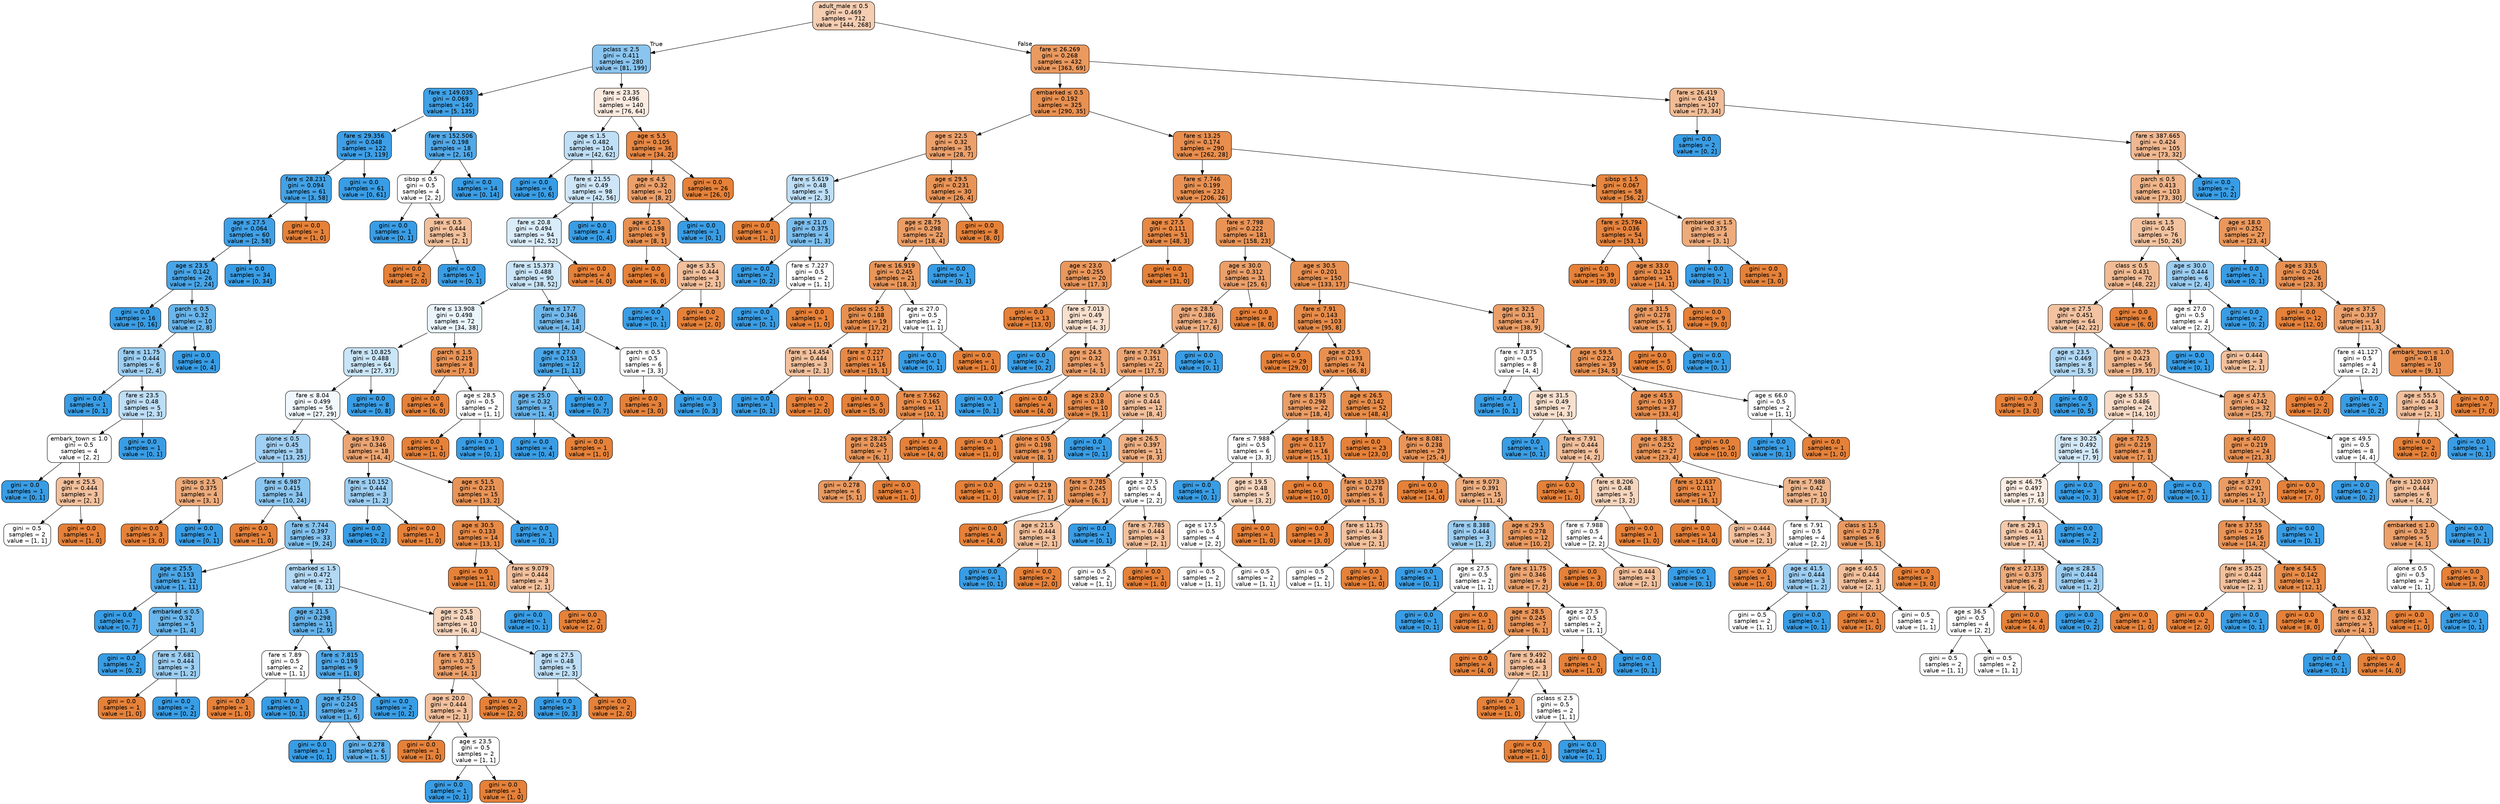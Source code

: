 digraph Tree {
node [shape=box, style="filled, rounded", color="black", fontname="helvetica"] ;
edge [fontname="helvetica"] ;
0 [label=<adult_male &le; 0.5<br/>gini = 0.469<br/>samples = 712<br/>value = [444, 268]>, fillcolor="#f5cdb1"] ;
1 [label=<pclass &le; 2.5<br/>gini = 0.411<br/>samples = 280<br/>value = [81, 199]>, fillcolor="#8ac5f0"] ;
0 -> 1 [labeldistance=2.5, labelangle=45, headlabel="True"] ;
2 [label=<fare &le; 149.035<br/>gini = 0.069<br/>samples = 140<br/>value = [5, 135]>, fillcolor="#40a1e6"] ;
1 -> 2 ;
3 [label=<fare &le; 29.356<br/>gini = 0.048<br/>samples = 122<br/>value = [3, 119]>, fillcolor="#3e9fe6"] ;
2 -> 3 ;
4 [label=<fare &le; 28.231<br/>gini = 0.094<br/>samples = 61<br/>value = [3, 58]>, fillcolor="#43a2e6"] ;
3 -> 4 ;
5 [label=<age &le; 27.5<br/>gini = 0.064<br/>samples = 60<br/>value = [2, 58]>, fillcolor="#40a0e6"] ;
4 -> 5 ;
6 [label=<age &le; 23.5<br/>gini = 0.142<br/>samples = 26<br/>value = [2, 24]>, fillcolor="#49a5e7"] ;
5 -> 6 ;
7 [label=<gini = 0.0<br/>samples = 16<br/>value = [0, 16]>, fillcolor="#399de5"] ;
6 -> 7 ;
8 [label=<parch &le; 0.5<br/>gini = 0.32<br/>samples = 10<br/>value = [2, 8]>, fillcolor="#6ab6ec"] ;
6 -> 8 ;
9 [label=<fare &le; 11.75<br/>gini = 0.444<br/>samples = 6<br/>value = [2, 4]>, fillcolor="#9ccef2"] ;
8 -> 9 ;
10 [label=<gini = 0.0<br/>samples = 1<br/>value = [0, 1]>, fillcolor="#399de5"] ;
9 -> 10 ;
11 [label=<fare &le; 23.5<br/>gini = 0.48<br/>samples = 5<br/>value = [2, 3]>, fillcolor="#bddef6"] ;
9 -> 11 ;
12 [label=<embark_town &le; 1.0<br/>gini = 0.5<br/>samples = 4<br/>value = [2, 2]>, fillcolor="#ffffff"] ;
11 -> 12 ;
13 [label=<gini = 0.0<br/>samples = 1<br/>value = [0, 1]>, fillcolor="#399de5"] ;
12 -> 13 ;
14 [label=<age &le; 25.5<br/>gini = 0.444<br/>samples = 3<br/>value = [2, 1]>, fillcolor="#f2c09c"] ;
12 -> 14 ;
15 [label=<gini = 0.5<br/>samples = 2<br/>value = [1, 1]>, fillcolor="#ffffff"] ;
14 -> 15 ;
16 [label=<gini = 0.0<br/>samples = 1<br/>value = [1, 0]>, fillcolor="#e58139"] ;
14 -> 16 ;
17 [label=<gini = 0.0<br/>samples = 1<br/>value = [0, 1]>, fillcolor="#399de5"] ;
11 -> 17 ;
18 [label=<gini = 0.0<br/>samples = 4<br/>value = [0, 4]>, fillcolor="#399de5"] ;
8 -> 18 ;
19 [label=<gini = 0.0<br/>samples = 34<br/>value = [0, 34]>, fillcolor="#399de5"] ;
5 -> 19 ;
20 [label=<gini = 0.0<br/>samples = 1<br/>value = [1, 0]>, fillcolor="#e58139"] ;
4 -> 20 ;
21 [label=<gini = 0.0<br/>samples = 61<br/>value = [0, 61]>, fillcolor="#399de5"] ;
3 -> 21 ;
22 [label=<fare &le; 152.506<br/>gini = 0.198<br/>samples = 18<br/>value = [2, 16]>, fillcolor="#52a9e8"] ;
2 -> 22 ;
23 [label=<sibsp &le; 0.5<br/>gini = 0.5<br/>samples = 4<br/>value = [2, 2]>, fillcolor="#ffffff"] ;
22 -> 23 ;
24 [label=<gini = 0.0<br/>samples = 1<br/>value = [0, 1]>, fillcolor="#399de5"] ;
23 -> 24 ;
25 [label=<sex &le; 0.5<br/>gini = 0.444<br/>samples = 3<br/>value = [2, 1]>, fillcolor="#f2c09c"] ;
23 -> 25 ;
26 [label=<gini = 0.0<br/>samples = 2<br/>value = [2, 0]>, fillcolor="#e58139"] ;
25 -> 26 ;
27 [label=<gini = 0.0<br/>samples = 1<br/>value = [0, 1]>, fillcolor="#399de5"] ;
25 -> 27 ;
28 [label=<gini = 0.0<br/>samples = 14<br/>value = [0, 14]>, fillcolor="#399de5"] ;
22 -> 28 ;
29 [label=<fare &le; 23.35<br/>gini = 0.496<br/>samples = 140<br/>value = [76, 64]>, fillcolor="#fbebe0"] ;
1 -> 29 ;
30 [label=<age &le; 1.5<br/>gini = 0.482<br/>samples = 104<br/>value = [42, 62]>, fillcolor="#bfdff7"] ;
29 -> 30 ;
31 [label=<gini = 0.0<br/>samples = 6<br/>value = [0, 6]>, fillcolor="#399de5"] ;
30 -> 31 ;
32 [label=<fare &le; 21.55<br/>gini = 0.49<br/>samples = 98<br/>value = [42, 56]>, fillcolor="#cee6f8"] ;
30 -> 32 ;
33 [label=<fare &le; 20.8<br/>gini = 0.494<br/>samples = 94<br/>value = [42, 52]>, fillcolor="#d9ecfa"] ;
32 -> 33 ;
34 [label=<fare &le; 15.373<br/>gini = 0.488<br/>samples = 90<br/>value = [38, 52]>, fillcolor="#cae5f8"] ;
33 -> 34 ;
35 [label=<fare &le; 13.908<br/>gini = 0.498<br/>samples = 72<br/>value = [34, 38]>, fillcolor="#eaf5fc"] ;
34 -> 35 ;
36 [label=<fare &le; 10.825<br/>gini = 0.488<br/>samples = 64<br/>value = [27, 37]>, fillcolor="#c9e5f8"] ;
35 -> 36 ;
37 [label=<fare &le; 8.04<br/>gini = 0.499<br/>samples = 56<br/>value = [27, 29]>, fillcolor="#f1f8fd"] ;
36 -> 37 ;
38 [label=<alone &le; 0.5<br/>gini = 0.45<br/>samples = 38<br/>value = [13, 25]>, fillcolor="#a0d0f3"] ;
37 -> 38 ;
39 [label=<sibsp &le; 2.5<br/>gini = 0.375<br/>samples = 4<br/>value = [3, 1]>, fillcolor="#eeab7b"] ;
38 -> 39 ;
40 [label=<gini = 0.0<br/>samples = 3<br/>value = [3, 0]>, fillcolor="#e58139"] ;
39 -> 40 ;
41 [label=<gini = 0.0<br/>samples = 1<br/>value = [0, 1]>, fillcolor="#399de5"] ;
39 -> 41 ;
42 [label=<fare &le; 6.987<br/>gini = 0.415<br/>samples = 34<br/>value = [10, 24]>, fillcolor="#8bc6f0"] ;
38 -> 42 ;
43 [label=<gini = 0.0<br/>samples = 1<br/>value = [1, 0]>, fillcolor="#e58139"] ;
42 -> 43 ;
44 [label=<fare &le; 7.744<br/>gini = 0.397<br/>samples = 33<br/>value = [9, 24]>, fillcolor="#83c2ef"] ;
42 -> 44 ;
45 [label=<age &le; 25.5<br/>gini = 0.153<br/>samples = 12<br/>value = [1, 11]>, fillcolor="#4ba6e7"] ;
44 -> 45 ;
46 [label=<gini = 0.0<br/>samples = 7<br/>value = [0, 7]>, fillcolor="#399de5"] ;
45 -> 46 ;
47 [label=<embarked &le; 0.5<br/>gini = 0.32<br/>samples = 5<br/>value = [1, 4]>, fillcolor="#6ab6ec"] ;
45 -> 47 ;
48 [label=<gini = 0.0<br/>samples = 2<br/>value = [0, 2]>, fillcolor="#399de5"] ;
47 -> 48 ;
49 [label=<fare &le; 7.681<br/>gini = 0.444<br/>samples = 3<br/>value = [1, 2]>, fillcolor="#9ccef2"] ;
47 -> 49 ;
50 [label=<gini = 0.0<br/>samples = 1<br/>value = [1, 0]>, fillcolor="#e58139"] ;
49 -> 50 ;
51 [label=<gini = 0.0<br/>samples = 2<br/>value = [0, 2]>, fillcolor="#399de5"] ;
49 -> 51 ;
52 [label=<embarked &le; 1.5<br/>gini = 0.472<br/>samples = 21<br/>value = [8, 13]>, fillcolor="#b3d9f5"] ;
44 -> 52 ;
53 [label=<age &le; 21.5<br/>gini = 0.298<br/>samples = 11<br/>value = [2, 9]>, fillcolor="#65b3eb"] ;
52 -> 53 ;
54 [label=<fare &le; 7.89<br/>gini = 0.5<br/>samples = 2<br/>value = [1, 1]>, fillcolor="#ffffff"] ;
53 -> 54 ;
55 [label=<gini = 0.0<br/>samples = 1<br/>value = [1, 0]>, fillcolor="#e58139"] ;
54 -> 55 ;
56 [label=<gini = 0.0<br/>samples = 1<br/>value = [0, 1]>, fillcolor="#399de5"] ;
54 -> 56 ;
57 [label=<fare &le; 7.815<br/>gini = 0.198<br/>samples = 9<br/>value = [1, 8]>, fillcolor="#52a9e8"] ;
53 -> 57 ;
58 [label=<age &le; 25.0<br/>gini = 0.245<br/>samples = 7<br/>value = [1, 6]>, fillcolor="#5aade9"] ;
57 -> 58 ;
59 [label=<gini = 0.0<br/>samples = 1<br/>value = [0, 1]>, fillcolor="#399de5"] ;
58 -> 59 ;
60 [label=<gini = 0.278<br/>samples = 6<br/>value = [1, 5]>, fillcolor="#61b1ea"] ;
58 -> 60 ;
61 [label=<gini = 0.0<br/>samples = 2<br/>value = [0, 2]>, fillcolor="#399de5"] ;
57 -> 61 ;
62 [label=<age &le; 25.5<br/>gini = 0.48<br/>samples = 10<br/>value = [6, 4]>, fillcolor="#f6d5bd"] ;
52 -> 62 ;
63 [label=<fare &le; 7.815<br/>gini = 0.32<br/>samples = 5<br/>value = [4, 1]>, fillcolor="#eca06a"] ;
62 -> 63 ;
64 [label=<age &le; 20.0<br/>gini = 0.444<br/>samples = 3<br/>value = [2, 1]>, fillcolor="#f2c09c"] ;
63 -> 64 ;
65 [label=<gini = 0.0<br/>samples = 1<br/>value = [1, 0]>, fillcolor="#e58139"] ;
64 -> 65 ;
66 [label=<age &le; 23.5<br/>gini = 0.5<br/>samples = 2<br/>value = [1, 1]>, fillcolor="#ffffff"] ;
64 -> 66 ;
67 [label=<gini = 0.0<br/>samples = 1<br/>value = [0, 1]>, fillcolor="#399de5"] ;
66 -> 67 ;
68 [label=<gini = 0.0<br/>samples = 1<br/>value = [1, 0]>, fillcolor="#e58139"] ;
66 -> 68 ;
69 [label=<gini = 0.0<br/>samples = 2<br/>value = [2, 0]>, fillcolor="#e58139"] ;
63 -> 69 ;
70 [label=<age &le; 27.5<br/>gini = 0.48<br/>samples = 5<br/>value = [2, 3]>, fillcolor="#bddef6"] ;
62 -> 70 ;
71 [label=<gini = 0.0<br/>samples = 3<br/>value = [0, 3]>, fillcolor="#399de5"] ;
70 -> 71 ;
72 [label=<gini = 0.0<br/>samples = 2<br/>value = [2, 0]>, fillcolor="#e58139"] ;
70 -> 72 ;
73 [label=<age &le; 19.0<br/>gini = 0.346<br/>samples = 18<br/>value = [14, 4]>, fillcolor="#eca572"] ;
37 -> 73 ;
74 [label=<fare &le; 10.152<br/>gini = 0.444<br/>samples = 3<br/>value = [1, 2]>, fillcolor="#9ccef2"] ;
73 -> 74 ;
75 [label=<gini = 0.0<br/>samples = 2<br/>value = [0, 2]>, fillcolor="#399de5"] ;
74 -> 75 ;
76 [label=<gini = 0.0<br/>samples = 1<br/>value = [1, 0]>, fillcolor="#e58139"] ;
74 -> 76 ;
77 [label=<age &le; 51.5<br/>gini = 0.231<br/>samples = 15<br/>value = [13, 2]>, fillcolor="#e99457"] ;
73 -> 77 ;
78 [label=<age &le; 30.5<br/>gini = 0.133<br/>samples = 14<br/>value = [13, 1]>, fillcolor="#e78b48"] ;
77 -> 78 ;
79 [label=<gini = 0.0<br/>samples = 11<br/>value = [11, 0]>, fillcolor="#e58139"] ;
78 -> 79 ;
80 [label=<fare &le; 9.079<br/>gini = 0.444<br/>samples = 3<br/>value = [2, 1]>, fillcolor="#f2c09c"] ;
78 -> 80 ;
81 [label=<gini = 0.0<br/>samples = 1<br/>value = [0, 1]>, fillcolor="#399de5"] ;
80 -> 81 ;
82 [label=<gini = 0.0<br/>samples = 2<br/>value = [2, 0]>, fillcolor="#e58139"] ;
80 -> 82 ;
83 [label=<gini = 0.0<br/>samples = 1<br/>value = [0, 1]>, fillcolor="#399de5"] ;
77 -> 83 ;
84 [label=<gini = 0.0<br/>samples = 8<br/>value = [0, 8]>, fillcolor="#399de5"] ;
36 -> 84 ;
85 [label=<parch &le; 1.5<br/>gini = 0.219<br/>samples = 8<br/>value = [7, 1]>, fillcolor="#e99355"] ;
35 -> 85 ;
86 [label=<gini = 0.0<br/>samples = 6<br/>value = [6, 0]>, fillcolor="#e58139"] ;
85 -> 86 ;
87 [label=<age &le; 28.5<br/>gini = 0.5<br/>samples = 2<br/>value = [1, 1]>, fillcolor="#ffffff"] ;
85 -> 87 ;
88 [label=<gini = 0.0<br/>samples = 1<br/>value = [1, 0]>, fillcolor="#e58139"] ;
87 -> 88 ;
89 [label=<gini = 0.0<br/>samples = 1<br/>value = [0, 1]>, fillcolor="#399de5"] ;
87 -> 89 ;
90 [label=<fare &le; 17.7<br/>gini = 0.346<br/>samples = 18<br/>value = [4, 14]>, fillcolor="#72b9ec"] ;
34 -> 90 ;
91 [label=<age &le; 27.0<br/>gini = 0.153<br/>samples = 12<br/>value = [1, 11]>, fillcolor="#4ba6e7"] ;
90 -> 91 ;
92 [label=<age &le; 25.0<br/>gini = 0.32<br/>samples = 5<br/>value = [1, 4]>, fillcolor="#6ab6ec"] ;
91 -> 92 ;
93 [label=<gini = 0.0<br/>samples = 4<br/>value = [0, 4]>, fillcolor="#399de5"] ;
92 -> 93 ;
94 [label=<gini = 0.0<br/>samples = 1<br/>value = [1, 0]>, fillcolor="#e58139"] ;
92 -> 94 ;
95 [label=<gini = 0.0<br/>samples = 7<br/>value = [0, 7]>, fillcolor="#399de5"] ;
91 -> 95 ;
96 [label=<parch &le; 0.5<br/>gini = 0.5<br/>samples = 6<br/>value = [3, 3]>, fillcolor="#ffffff"] ;
90 -> 96 ;
97 [label=<gini = 0.0<br/>samples = 3<br/>value = [3, 0]>, fillcolor="#e58139"] ;
96 -> 97 ;
98 [label=<gini = 0.0<br/>samples = 3<br/>value = [0, 3]>, fillcolor="#399de5"] ;
96 -> 98 ;
99 [label=<gini = 0.0<br/>samples = 4<br/>value = [4, 0]>, fillcolor="#e58139"] ;
33 -> 99 ;
100 [label=<gini = 0.0<br/>samples = 4<br/>value = [0, 4]>, fillcolor="#399de5"] ;
32 -> 100 ;
101 [label=<age &le; 5.5<br/>gini = 0.105<br/>samples = 36<br/>value = [34, 2]>, fillcolor="#e78845"] ;
29 -> 101 ;
102 [label=<age &le; 4.5<br/>gini = 0.32<br/>samples = 10<br/>value = [8, 2]>, fillcolor="#eca06a"] ;
101 -> 102 ;
103 [label=<age &le; 2.5<br/>gini = 0.198<br/>samples = 9<br/>value = [8, 1]>, fillcolor="#e89152"] ;
102 -> 103 ;
104 [label=<gini = 0.0<br/>samples = 6<br/>value = [6, 0]>, fillcolor="#e58139"] ;
103 -> 104 ;
105 [label=<age &le; 3.5<br/>gini = 0.444<br/>samples = 3<br/>value = [2, 1]>, fillcolor="#f2c09c"] ;
103 -> 105 ;
106 [label=<gini = 0.0<br/>samples = 1<br/>value = [0, 1]>, fillcolor="#399de5"] ;
105 -> 106 ;
107 [label=<gini = 0.0<br/>samples = 2<br/>value = [2, 0]>, fillcolor="#e58139"] ;
105 -> 107 ;
108 [label=<gini = 0.0<br/>samples = 1<br/>value = [0, 1]>, fillcolor="#399de5"] ;
102 -> 108 ;
109 [label=<gini = 0.0<br/>samples = 26<br/>value = [26, 0]>, fillcolor="#e58139"] ;
101 -> 109 ;
110 [label=<fare &le; 26.269<br/>gini = 0.268<br/>samples = 432<br/>value = [363, 69]>, fillcolor="#ea995f"] ;
0 -> 110 [labeldistance=2.5, labelangle=-45, headlabel="False"] ;
111 [label=<embarked &le; 0.5<br/>gini = 0.192<br/>samples = 325<br/>value = [290, 35]>, fillcolor="#e89051"] ;
110 -> 111 ;
112 [label=<age &le; 22.5<br/>gini = 0.32<br/>samples = 35<br/>value = [28, 7]>, fillcolor="#eca06a"] ;
111 -> 112 ;
113 [label=<fare &le; 5.619<br/>gini = 0.48<br/>samples = 5<br/>value = [2, 3]>, fillcolor="#bddef6"] ;
112 -> 113 ;
114 [label=<gini = 0.0<br/>samples = 1<br/>value = [1, 0]>, fillcolor="#e58139"] ;
113 -> 114 ;
115 [label=<age &le; 21.0<br/>gini = 0.375<br/>samples = 4<br/>value = [1, 3]>, fillcolor="#7bbeee"] ;
113 -> 115 ;
116 [label=<gini = 0.0<br/>samples = 2<br/>value = [0, 2]>, fillcolor="#399de5"] ;
115 -> 116 ;
117 [label=<fare &le; 7.227<br/>gini = 0.5<br/>samples = 2<br/>value = [1, 1]>, fillcolor="#ffffff"] ;
115 -> 117 ;
118 [label=<gini = 0.0<br/>samples = 1<br/>value = [0, 1]>, fillcolor="#399de5"] ;
117 -> 118 ;
119 [label=<gini = 0.0<br/>samples = 1<br/>value = [1, 0]>, fillcolor="#e58139"] ;
117 -> 119 ;
120 [label=<age &le; 29.5<br/>gini = 0.231<br/>samples = 30<br/>value = [26, 4]>, fillcolor="#e99457"] ;
112 -> 120 ;
121 [label=<age &le; 28.75<br/>gini = 0.298<br/>samples = 22<br/>value = [18, 4]>, fillcolor="#eb9d65"] ;
120 -> 121 ;
122 [label=<fare &le; 16.919<br/>gini = 0.245<br/>samples = 21<br/>value = [18, 3]>, fillcolor="#e9965a"] ;
121 -> 122 ;
123 [label=<pclass &le; 2.5<br/>gini = 0.188<br/>samples = 19<br/>value = [17, 2]>, fillcolor="#e89050"] ;
122 -> 123 ;
124 [label=<fare &le; 14.454<br/>gini = 0.444<br/>samples = 3<br/>value = [2, 1]>, fillcolor="#f2c09c"] ;
123 -> 124 ;
125 [label=<gini = 0.0<br/>samples = 1<br/>value = [0, 1]>, fillcolor="#399de5"] ;
124 -> 125 ;
126 [label=<gini = 0.0<br/>samples = 2<br/>value = [2, 0]>, fillcolor="#e58139"] ;
124 -> 126 ;
127 [label=<fare &le; 7.227<br/>gini = 0.117<br/>samples = 16<br/>value = [15, 1]>, fillcolor="#e78946"] ;
123 -> 127 ;
128 [label=<gini = 0.0<br/>samples = 5<br/>value = [5, 0]>, fillcolor="#e58139"] ;
127 -> 128 ;
129 [label=<fare &le; 7.562<br/>gini = 0.165<br/>samples = 11<br/>value = [10, 1]>, fillcolor="#e88e4d"] ;
127 -> 129 ;
130 [label=<age &le; 28.25<br/>gini = 0.245<br/>samples = 7<br/>value = [6, 1]>, fillcolor="#e9965a"] ;
129 -> 130 ;
131 [label=<gini = 0.278<br/>samples = 6<br/>value = [5, 1]>, fillcolor="#ea9a61"] ;
130 -> 131 ;
132 [label=<gini = 0.0<br/>samples = 1<br/>value = [1, 0]>, fillcolor="#e58139"] ;
130 -> 132 ;
133 [label=<gini = 0.0<br/>samples = 4<br/>value = [4, 0]>, fillcolor="#e58139"] ;
129 -> 133 ;
134 [label=<age &le; 27.0<br/>gini = 0.5<br/>samples = 2<br/>value = [1, 1]>, fillcolor="#ffffff"] ;
122 -> 134 ;
135 [label=<gini = 0.0<br/>samples = 1<br/>value = [0, 1]>, fillcolor="#399de5"] ;
134 -> 135 ;
136 [label=<gini = 0.0<br/>samples = 1<br/>value = [1, 0]>, fillcolor="#e58139"] ;
134 -> 136 ;
137 [label=<gini = 0.0<br/>samples = 1<br/>value = [0, 1]>, fillcolor="#399de5"] ;
121 -> 137 ;
138 [label=<gini = 0.0<br/>samples = 8<br/>value = [8, 0]>, fillcolor="#e58139"] ;
120 -> 138 ;
139 [label=<fare &le; 13.25<br/>gini = 0.174<br/>samples = 290<br/>value = [262, 28]>, fillcolor="#e88e4e"] ;
111 -> 139 ;
140 [label=<fare &le; 7.746<br/>gini = 0.199<br/>samples = 232<br/>value = [206, 26]>, fillcolor="#e89152"] ;
139 -> 140 ;
141 [label=<age &le; 27.5<br/>gini = 0.111<br/>samples = 51<br/>value = [48, 3]>, fillcolor="#e78945"] ;
140 -> 141 ;
142 [label=<age &le; 23.0<br/>gini = 0.255<br/>samples = 20<br/>value = [17, 3]>, fillcolor="#ea975c"] ;
141 -> 142 ;
143 [label=<gini = 0.0<br/>samples = 13<br/>value = [13, 0]>, fillcolor="#e58139"] ;
142 -> 143 ;
144 [label=<fare &le; 7.013<br/>gini = 0.49<br/>samples = 7<br/>value = [4, 3]>, fillcolor="#f8e0ce"] ;
142 -> 144 ;
145 [label=<gini = 0.0<br/>samples = 2<br/>value = [0, 2]>, fillcolor="#399de5"] ;
144 -> 145 ;
146 [label=<age &le; 24.5<br/>gini = 0.32<br/>samples = 5<br/>value = [4, 1]>, fillcolor="#eca06a"] ;
144 -> 146 ;
147 [label=<gini = 0.0<br/>samples = 1<br/>value = [0, 1]>, fillcolor="#399de5"] ;
146 -> 147 ;
148 [label=<gini = 0.0<br/>samples = 4<br/>value = [4, 0]>, fillcolor="#e58139"] ;
146 -> 148 ;
149 [label=<gini = 0.0<br/>samples = 31<br/>value = [31, 0]>, fillcolor="#e58139"] ;
141 -> 149 ;
150 [label=<fare &le; 7.798<br/>gini = 0.222<br/>samples = 181<br/>value = [158, 23]>, fillcolor="#e99356"] ;
140 -> 150 ;
151 [label=<age &le; 30.0<br/>gini = 0.312<br/>samples = 31<br/>value = [25, 6]>, fillcolor="#eb9f69"] ;
150 -> 151 ;
152 [label=<age &le; 28.5<br/>gini = 0.386<br/>samples = 23<br/>value = [17, 6]>, fillcolor="#eead7f"] ;
151 -> 152 ;
153 [label=<fare &le; 7.763<br/>gini = 0.351<br/>samples = 22<br/>value = [17, 5]>, fillcolor="#eda673"] ;
152 -> 153 ;
154 [label=<age &le; 23.0<br/>gini = 0.18<br/>samples = 10<br/>value = [9, 1]>, fillcolor="#e88f4f"] ;
153 -> 154 ;
155 [label=<gini = 0.0<br/>samples = 1<br/>value = [1, 0]>, fillcolor="#e58139"] ;
154 -> 155 ;
156 [label=<alone &le; 0.5<br/>gini = 0.198<br/>samples = 9<br/>value = [8, 1]>, fillcolor="#e89152"] ;
154 -> 156 ;
157 [label=<gini = 0.0<br/>samples = 1<br/>value = [1, 0]>, fillcolor="#e58139"] ;
156 -> 157 ;
158 [label=<gini = 0.219<br/>samples = 8<br/>value = [7, 1]>, fillcolor="#e99355"] ;
156 -> 158 ;
159 [label=<alone &le; 0.5<br/>gini = 0.444<br/>samples = 12<br/>value = [8, 4]>, fillcolor="#f2c09c"] ;
153 -> 159 ;
160 [label=<gini = 0.0<br/>samples = 1<br/>value = [0, 1]>, fillcolor="#399de5"] ;
159 -> 160 ;
161 [label=<age &le; 26.5<br/>gini = 0.397<br/>samples = 11<br/>value = [8, 3]>, fillcolor="#efb083"] ;
159 -> 161 ;
162 [label=<fare &le; 7.785<br/>gini = 0.245<br/>samples = 7<br/>value = [6, 1]>, fillcolor="#e9965a"] ;
161 -> 162 ;
163 [label=<gini = 0.0<br/>samples = 4<br/>value = [4, 0]>, fillcolor="#e58139"] ;
162 -> 163 ;
164 [label=<age &le; 21.5<br/>gini = 0.444<br/>samples = 3<br/>value = [2, 1]>, fillcolor="#f2c09c"] ;
162 -> 164 ;
165 [label=<gini = 0.0<br/>samples = 1<br/>value = [0, 1]>, fillcolor="#399de5"] ;
164 -> 165 ;
166 [label=<gini = 0.0<br/>samples = 2<br/>value = [2, 0]>, fillcolor="#e58139"] ;
164 -> 166 ;
167 [label=<age &le; 27.5<br/>gini = 0.5<br/>samples = 4<br/>value = [2, 2]>, fillcolor="#ffffff"] ;
161 -> 167 ;
168 [label=<gini = 0.0<br/>samples = 1<br/>value = [0, 1]>, fillcolor="#399de5"] ;
167 -> 168 ;
169 [label=<fare &le; 7.785<br/>gini = 0.444<br/>samples = 3<br/>value = [2, 1]>, fillcolor="#f2c09c"] ;
167 -> 169 ;
170 [label=<gini = 0.5<br/>samples = 2<br/>value = [1, 1]>, fillcolor="#ffffff"] ;
169 -> 170 ;
171 [label=<gini = 0.0<br/>samples = 1<br/>value = [1, 0]>, fillcolor="#e58139"] ;
169 -> 171 ;
172 [label=<gini = 0.0<br/>samples = 1<br/>value = [0, 1]>, fillcolor="#399de5"] ;
152 -> 172 ;
173 [label=<gini = 0.0<br/>samples = 8<br/>value = [8, 0]>, fillcolor="#e58139"] ;
151 -> 173 ;
174 [label=<age &le; 30.5<br/>gini = 0.201<br/>samples = 150<br/>value = [133, 17]>, fillcolor="#e89152"] ;
150 -> 174 ;
175 [label=<fare &le; 7.91<br/>gini = 0.143<br/>samples = 103<br/>value = [95, 8]>, fillcolor="#e78c4a"] ;
174 -> 175 ;
176 [label=<gini = 0.0<br/>samples = 29<br/>value = [29, 0]>, fillcolor="#e58139"] ;
175 -> 176 ;
177 [label=<age &le; 20.5<br/>gini = 0.193<br/>samples = 74<br/>value = [66, 8]>, fillcolor="#e89051"] ;
175 -> 177 ;
178 [label=<fare &le; 8.175<br/>gini = 0.298<br/>samples = 22<br/>value = [18, 4]>, fillcolor="#eb9d65"] ;
177 -> 178 ;
179 [label=<fare &le; 7.988<br/>gini = 0.5<br/>samples = 6<br/>value = [3, 3]>, fillcolor="#ffffff"] ;
178 -> 179 ;
180 [label=<gini = 0.0<br/>samples = 1<br/>value = [0, 1]>, fillcolor="#399de5"] ;
179 -> 180 ;
181 [label=<age &le; 19.5<br/>gini = 0.48<br/>samples = 5<br/>value = [3, 2]>, fillcolor="#f6d5bd"] ;
179 -> 181 ;
182 [label=<age &le; 17.5<br/>gini = 0.5<br/>samples = 4<br/>value = [2, 2]>, fillcolor="#ffffff"] ;
181 -> 182 ;
183 [label=<gini = 0.5<br/>samples = 2<br/>value = [1, 1]>, fillcolor="#ffffff"] ;
182 -> 183 ;
184 [label=<gini = 0.5<br/>samples = 2<br/>value = [1, 1]>, fillcolor="#ffffff"] ;
182 -> 184 ;
185 [label=<gini = 0.0<br/>samples = 1<br/>value = [1, 0]>, fillcolor="#e58139"] ;
181 -> 185 ;
186 [label=<age &le; 18.5<br/>gini = 0.117<br/>samples = 16<br/>value = [15, 1]>, fillcolor="#e78946"] ;
178 -> 186 ;
187 [label=<gini = 0.0<br/>samples = 10<br/>value = [10, 0]>, fillcolor="#e58139"] ;
186 -> 187 ;
188 [label=<fare &le; 10.335<br/>gini = 0.278<br/>samples = 6<br/>value = [5, 1]>, fillcolor="#ea9a61"] ;
186 -> 188 ;
189 [label=<gini = 0.0<br/>samples = 3<br/>value = [3, 0]>, fillcolor="#e58139"] ;
188 -> 189 ;
190 [label=<fare &le; 11.75<br/>gini = 0.444<br/>samples = 3<br/>value = [2, 1]>, fillcolor="#f2c09c"] ;
188 -> 190 ;
191 [label=<gini = 0.5<br/>samples = 2<br/>value = [1, 1]>, fillcolor="#ffffff"] ;
190 -> 191 ;
192 [label=<gini = 0.0<br/>samples = 1<br/>value = [1, 0]>, fillcolor="#e58139"] ;
190 -> 192 ;
193 [label=<age &le; 26.5<br/>gini = 0.142<br/>samples = 52<br/>value = [48, 4]>, fillcolor="#e78c49"] ;
177 -> 193 ;
194 [label=<gini = 0.0<br/>samples = 23<br/>value = [23, 0]>, fillcolor="#e58139"] ;
193 -> 194 ;
195 [label=<fare &le; 8.081<br/>gini = 0.238<br/>samples = 29<br/>value = [25, 4]>, fillcolor="#e99559"] ;
193 -> 195 ;
196 [label=<gini = 0.0<br/>samples = 14<br/>value = [14, 0]>, fillcolor="#e58139"] ;
195 -> 196 ;
197 [label=<fare &le; 9.073<br/>gini = 0.391<br/>samples = 15<br/>value = [11, 4]>, fillcolor="#eeaf81"] ;
195 -> 197 ;
198 [label=<fare &le; 8.388<br/>gini = 0.444<br/>samples = 3<br/>value = [1, 2]>, fillcolor="#9ccef2"] ;
197 -> 198 ;
199 [label=<gini = 0.0<br/>samples = 1<br/>value = [0, 1]>, fillcolor="#399de5"] ;
198 -> 199 ;
200 [label=<age &le; 27.5<br/>gini = 0.5<br/>samples = 2<br/>value = [1, 1]>, fillcolor="#ffffff"] ;
198 -> 200 ;
201 [label=<gini = 0.0<br/>samples = 1<br/>value = [0, 1]>, fillcolor="#399de5"] ;
200 -> 201 ;
202 [label=<gini = 0.0<br/>samples = 1<br/>value = [1, 0]>, fillcolor="#e58139"] ;
200 -> 202 ;
203 [label=<age &le; 29.5<br/>gini = 0.278<br/>samples = 12<br/>value = [10, 2]>, fillcolor="#ea9a61"] ;
197 -> 203 ;
204 [label=<fare &le; 11.75<br/>gini = 0.346<br/>samples = 9<br/>value = [7, 2]>, fillcolor="#eca572"] ;
203 -> 204 ;
205 [label=<age &le; 28.5<br/>gini = 0.245<br/>samples = 7<br/>value = [6, 1]>, fillcolor="#e9965a"] ;
204 -> 205 ;
206 [label=<gini = 0.0<br/>samples = 4<br/>value = [4, 0]>, fillcolor="#e58139"] ;
205 -> 206 ;
207 [label=<fare &le; 9.492<br/>gini = 0.444<br/>samples = 3<br/>value = [2, 1]>, fillcolor="#f2c09c"] ;
205 -> 207 ;
208 [label=<gini = 0.0<br/>samples = 1<br/>value = [1, 0]>, fillcolor="#e58139"] ;
207 -> 208 ;
209 [label=<pclass &le; 2.5<br/>gini = 0.5<br/>samples = 2<br/>value = [1, 1]>, fillcolor="#ffffff"] ;
207 -> 209 ;
210 [label=<gini = 0.0<br/>samples = 1<br/>value = [1, 0]>, fillcolor="#e58139"] ;
209 -> 210 ;
211 [label=<gini = 0.0<br/>samples = 1<br/>value = [0, 1]>, fillcolor="#399de5"] ;
209 -> 211 ;
212 [label=<age &le; 27.5<br/>gini = 0.5<br/>samples = 2<br/>value = [1, 1]>, fillcolor="#ffffff"] ;
204 -> 212 ;
213 [label=<gini = 0.0<br/>samples = 1<br/>value = [1, 0]>, fillcolor="#e58139"] ;
212 -> 213 ;
214 [label=<gini = 0.0<br/>samples = 1<br/>value = [0, 1]>, fillcolor="#399de5"] ;
212 -> 214 ;
215 [label=<gini = 0.0<br/>samples = 3<br/>value = [3, 0]>, fillcolor="#e58139"] ;
203 -> 215 ;
216 [label=<age &le; 32.5<br/>gini = 0.31<br/>samples = 47<br/>value = [38, 9]>, fillcolor="#eb9f68"] ;
174 -> 216 ;
217 [label=<fare &le; 7.875<br/>gini = 0.5<br/>samples = 8<br/>value = [4, 4]>, fillcolor="#ffffff"] ;
216 -> 217 ;
218 [label=<gini = 0.0<br/>samples = 1<br/>value = [0, 1]>, fillcolor="#399de5"] ;
217 -> 218 ;
219 [label=<age &le; 31.5<br/>gini = 0.49<br/>samples = 7<br/>value = [4, 3]>, fillcolor="#f8e0ce"] ;
217 -> 219 ;
220 [label=<gini = 0.0<br/>samples = 1<br/>value = [0, 1]>, fillcolor="#399de5"] ;
219 -> 220 ;
221 [label=<fare &le; 7.91<br/>gini = 0.444<br/>samples = 6<br/>value = [4, 2]>, fillcolor="#f2c09c"] ;
219 -> 221 ;
222 [label=<gini = 0.0<br/>samples = 1<br/>value = [1, 0]>, fillcolor="#e58139"] ;
221 -> 222 ;
223 [label=<fare &le; 8.206<br/>gini = 0.48<br/>samples = 5<br/>value = [3, 2]>, fillcolor="#f6d5bd"] ;
221 -> 223 ;
224 [label=<fare &le; 7.988<br/>gini = 0.5<br/>samples = 4<br/>value = [2, 2]>, fillcolor="#ffffff"] ;
223 -> 224 ;
225 [label=<gini = 0.444<br/>samples = 3<br/>value = [2, 1]>, fillcolor="#f2c09c"] ;
224 -> 225 ;
226 [label=<gini = 0.0<br/>samples = 1<br/>value = [0, 1]>, fillcolor="#399de5"] ;
224 -> 226 ;
227 [label=<gini = 0.0<br/>samples = 1<br/>value = [1, 0]>, fillcolor="#e58139"] ;
223 -> 227 ;
228 [label=<age &le; 59.5<br/>gini = 0.224<br/>samples = 39<br/>value = [34, 5]>, fillcolor="#e99456"] ;
216 -> 228 ;
229 [label=<age &le; 45.5<br/>gini = 0.193<br/>samples = 37<br/>value = [33, 4]>, fillcolor="#e89051"] ;
228 -> 229 ;
230 [label=<age &le; 38.5<br/>gini = 0.252<br/>samples = 27<br/>value = [23, 4]>, fillcolor="#ea975b"] ;
229 -> 230 ;
231 [label=<fare &le; 12.637<br/>gini = 0.111<br/>samples = 17<br/>value = [16, 1]>, fillcolor="#e78945"] ;
230 -> 231 ;
232 [label=<gini = 0.0<br/>samples = 14<br/>value = [14, 0]>, fillcolor="#e58139"] ;
231 -> 232 ;
233 [label=<gini = 0.444<br/>samples = 3<br/>value = [2, 1]>, fillcolor="#f2c09c"] ;
231 -> 233 ;
234 [label=<fare &le; 7.988<br/>gini = 0.42<br/>samples = 10<br/>value = [7, 3]>, fillcolor="#f0b78e"] ;
230 -> 234 ;
235 [label=<fare &le; 7.91<br/>gini = 0.5<br/>samples = 4<br/>value = [2, 2]>, fillcolor="#ffffff"] ;
234 -> 235 ;
236 [label=<gini = 0.0<br/>samples = 1<br/>value = [1, 0]>, fillcolor="#e58139"] ;
235 -> 236 ;
237 [label=<age &le; 41.5<br/>gini = 0.444<br/>samples = 3<br/>value = [1, 2]>, fillcolor="#9ccef2"] ;
235 -> 237 ;
238 [label=<gini = 0.5<br/>samples = 2<br/>value = [1, 1]>, fillcolor="#ffffff"] ;
237 -> 238 ;
239 [label=<gini = 0.0<br/>samples = 1<br/>value = [0, 1]>, fillcolor="#399de5"] ;
237 -> 239 ;
240 [label=<class &le; 1.5<br/>gini = 0.278<br/>samples = 6<br/>value = [5, 1]>, fillcolor="#ea9a61"] ;
234 -> 240 ;
241 [label=<age &le; 40.5<br/>gini = 0.444<br/>samples = 3<br/>value = [2, 1]>, fillcolor="#f2c09c"] ;
240 -> 241 ;
242 [label=<gini = 0.0<br/>samples = 1<br/>value = [1, 0]>, fillcolor="#e58139"] ;
241 -> 242 ;
243 [label=<gini = 0.5<br/>samples = 2<br/>value = [1, 1]>, fillcolor="#ffffff"] ;
241 -> 243 ;
244 [label=<gini = 0.0<br/>samples = 3<br/>value = [3, 0]>, fillcolor="#e58139"] ;
240 -> 244 ;
245 [label=<gini = 0.0<br/>samples = 10<br/>value = [10, 0]>, fillcolor="#e58139"] ;
229 -> 245 ;
246 [label=<age &le; 66.0<br/>gini = 0.5<br/>samples = 2<br/>value = [1, 1]>, fillcolor="#ffffff"] ;
228 -> 246 ;
247 [label=<gini = 0.0<br/>samples = 1<br/>value = [0, 1]>, fillcolor="#399de5"] ;
246 -> 247 ;
248 [label=<gini = 0.0<br/>samples = 1<br/>value = [1, 0]>, fillcolor="#e58139"] ;
246 -> 248 ;
249 [label=<sibsp &le; 1.5<br/>gini = 0.067<br/>samples = 58<br/>value = [56, 2]>, fillcolor="#e68640"] ;
139 -> 249 ;
250 [label=<fare &le; 25.794<br/>gini = 0.036<br/>samples = 54<br/>value = [53, 1]>, fillcolor="#e5833d"] ;
249 -> 250 ;
251 [label=<gini = 0.0<br/>samples = 39<br/>value = [39, 0]>, fillcolor="#e58139"] ;
250 -> 251 ;
252 [label=<age &le; 33.0<br/>gini = 0.124<br/>samples = 15<br/>value = [14, 1]>, fillcolor="#e78a47"] ;
250 -> 252 ;
253 [label=<age &le; 31.5<br/>gini = 0.278<br/>samples = 6<br/>value = [5, 1]>, fillcolor="#ea9a61"] ;
252 -> 253 ;
254 [label=<gini = 0.0<br/>samples = 5<br/>value = [5, 0]>, fillcolor="#e58139"] ;
253 -> 254 ;
255 [label=<gini = 0.0<br/>samples = 1<br/>value = [0, 1]>, fillcolor="#399de5"] ;
253 -> 255 ;
256 [label=<gini = 0.0<br/>samples = 9<br/>value = [9, 0]>, fillcolor="#e58139"] ;
252 -> 256 ;
257 [label=<embarked &le; 1.5<br/>gini = 0.375<br/>samples = 4<br/>value = [3, 1]>, fillcolor="#eeab7b"] ;
249 -> 257 ;
258 [label=<gini = 0.0<br/>samples = 1<br/>value = [0, 1]>, fillcolor="#399de5"] ;
257 -> 258 ;
259 [label=<gini = 0.0<br/>samples = 3<br/>value = [3, 0]>, fillcolor="#e58139"] ;
257 -> 259 ;
260 [label=<fare &le; 26.419<br/>gini = 0.434<br/>samples = 107<br/>value = [73, 34]>, fillcolor="#f1bc95"] ;
110 -> 260 ;
261 [label=<gini = 0.0<br/>samples = 2<br/>value = [0, 2]>, fillcolor="#399de5"] ;
260 -> 261 ;
262 [label=<fare &le; 387.665<br/>gini = 0.424<br/>samples = 105<br/>value = [73, 32]>, fillcolor="#f0b890"] ;
260 -> 262 ;
263 [label=<parch &le; 0.5<br/>gini = 0.413<br/>samples = 103<br/>value = [73, 30]>, fillcolor="#f0b58a"] ;
262 -> 263 ;
264 [label=<class &le; 1.5<br/>gini = 0.45<br/>samples = 76<br/>value = [50, 26]>, fillcolor="#f3c3a0"] ;
263 -> 264 ;
265 [label=<class &le; 0.5<br/>gini = 0.431<br/>samples = 70<br/>value = [48, 22]>, fillcolor="#f1bb94"] ;
264 -> 265 ;
266 [label=<age &le; 27.5<br/>gini = 0.451<br/>samples = 64<br/>value = [42, 22]>, fillcolor="#f3c3a1"] ;
265 -> 266 ;
267 [label=<age &le; 23.5<br/>gini = 0.469<br/>samples = 8<br/>value = [3, 5]>, fillcolor="#b0d8f5"] ;
266 -> 267 ;
268 [label=<gini = 0.0<br/>samples = 3<br/>value = [3, 0]>, fillcolor="#e58139"] ;
267 -> 268 ;
269 [label=<gini = 0.0<br/>samples = 5<br/>value = [0, 5]>, fillcolor="#399de5"] ;
267 -> 269 ;
270 [label=<fare &le; 30.75<br/>gini = 0.423<br/>samples = 56<br/>value = [39, 17]>, fillcolor="#f0b88f"] ;
266 -> 270 ;
271 [label=<age &le; 53.5<br/>gini = 0.486<br/>samples = 24<br/>value = [14, 10]>, fillcolor="#f8dbc6"] ;
270 -> 271 ;
272 [label=<fare &le; 30.25<br/>gini = 0.492<br/>samples = 16<br/>value = [7, 9]>, fillcolor="#d3e9f9"] ;
271 -> 272 ;
273 [label=<age &le; 46.75<br/>gini = 0.497<br/>samples = 13<br/>value = [7, 6]>, fillcolor="#fbede3"] ;
272 -> 273 ;
274 [label=<fare &le; 29.1<br/>gini = 0.463<br/>samples = 11<br/>value = [7, 4]>, fillcolor="#f4c9aa"] ;
273 -> 274 ;
275 [label=<fare &le; 27.135<br/>gini = 0.375<br/>samples = 8<br/>value = [6, 2]>, fillcolor="#eeab7b"] ;
274 -> 275 ;
276 [label=<age &le; 36.5<br/>gini = 0.5<br/>samples = 4<br/>value = [2, 2]>, fillcolor="#ffffff"] ;
275 -> 276 ;
277 [label=<gini = 0.5<br/>samples = 2<br/>value = [1, 1]>, fillcolor="#ffffff"] ;
276 -> 277 ;
278 [label=<gini = 0.5<br/>samples = 2<br/>value = [1, 1]>, fillcolor="#ffffff"] ;
276 -> 278 ;
279 [label=<gini = 0.0<br/>samples = 4<br/>value = [4, 0]>, fillcolor="#e58139"] ;
275 -> 279 ;
280 [label=<age &le; 28.5<br/>gini = 0.444<br/>samples = 3<br/>value = [1, 2]>, fillcolor="#9ccef2"] ;
274 -> 280 ;
281 [label=<gini = 0.0<br/>samples = 2<br/>value = [0, 2]>, fillcolor="#399de5"] ;
280 -> 281 ;
282 [label=<gini = 0.0<br/>samples = 1<br/>value = [1, 0]>, fillcolor="#e58139"] ;
280 -> 282 ;
283 [label=<gini = 0.0<br/>samples = 2<br/>value = [0, 2]>, fillcolor="#399de5"] ;
273 -> 283 ;
284 [label=<gini = 0.0<br/>samples = 3<br/>value = [0, 3]>, fillcolor="#399de5"] ;
272 -> 284 ;
285 [label=<age &le; 72.5<br/>gini = 0.219<br/>samples = 8<br/>value = [7, 1]>, fillcolor="#e99355"] ;
271 -> 285 ;
286 [label=<gini = 0.0<br/>samples = 7<br/>value = [7, 0]>, fillcolor="#e58139"] ;
285 -> 286 ;
287 [label=<gini = 0.0<br/>samples = 1<br/>value = [0, 1]>, fillcolor="#399de5"] ;
285 -> 287 ;
288 [label=<age &le; 47.5<br/>gini = 0.342<br/>samples = 32<br/>value = [25, 7]>, fillcolor="#eca470"] ;
270 -> 288 ;
289 [label=<age &le; 40.0<br/>gini = 0.219<br/>samples = 24<br/>value = [21, 3]>, fillcolor="#e99355"] ;
288 -> 289 ;
290 [label=<age &le; 37.0<br/>gini = 0.291<br/>samples = 17<br/>value = [14, 3]>, fillcolor="#eb9c63"] ;
289 -> 290 ;
291 [label=<fare &le; 37.55<br/>gini = 0.219<br/>samples = 16<br/>value = [14, 2]>, fillcolor="#e99355"] ;
290 -> 291 ;
292 [label=<fare &le; 35.25<br/>gini = 0.444<br/>samples = 3<br/>value = [2, 1]>, fillcolor="#f2c09c"] ;
291 -> 292 ;
293 [label=<gini = 0.0<br/>samples = 2<br/>value = [2, 0]>, fillcolor="#e58139"] ;
292 -> 293 ;
294 [label=<gini = 0.0<br/>samples = 1<br/>value = [0, 1]>, fillcolor="#399de5"] ;
292 -> 294 ;
295 [label=<fare &le; 54.5<br/>gini = 0.142<br/>samples = 13<br/>value = [12, 1]>, fillcolor="#e78c49"] ;
291 -> 295 ;
296 [label=<gini = 0.0<br/>samples = 8<br/>value = [8, 0]>, fillcolor="#e58139"] ;
295 -> 296 ;
297 [label=<fare &le; 61.8<br/>gini = 0.32<br/>samples = 5<br/>value = [4, 1]>, fillcolor="#eca06a"] ;
295 -> 297 ;
298 [label=<gini = 0.0<br/>samples = 1<br/>value = [0, 1]>, fillcolor="#399de5"] ;
297 -> 298 ;
299 [label=<gini = 0.0<br/>samples = 4<br/>value = [4, 0]>, fillcolor="#e58139"] ;
297 -> 299 ;
300 [label=<gini = 0.0<br/>samples = 1<br/>value = [0, 1]>, fillcolor="#399de5"] ;
290 -> 300 ;
301 [label=<gini = 0.0<br/>samples = 7<br/>value = [7, 0]>, fillcolor="#e58139"] ;
289 -> 301 ;
302 [label=<age &le; 49.5<br/>gini = 0.5<br/>samples = 8<br/>value = [4, 4]>, fillcolor="#ffffff"] ;
288 -> 302 ;
303 [label=<gini = 0.0<br/>samples = 2<br/>value = [0, 2]>, fillcolor="#399de5"] ;
302 -> 303 ;
304 [label=<fare &le; 120.037<br/>gini = 0.444<br/>samples = 6<br/>value = [4, 2]>, fillcolor="#f2c09c"] ;
302 -> 304 ;
305 [label=<embarked &le; 1.0<br/>gini = 0.32<br/>samples = 5<br/>value = [4, 1]>, fillcolor="#eca06a"] ;
304 -> 305 ;
306 [label=<alone &le; 0.5<br/>gini = 0.5<br/>samples = 2<br/>value = [1, 1]>, fillcolor="#ffffff"] ;
305 -> 306 ;
307 [label=<gini = 0.0<br/>samples = 1<br/>value = [1, 0]>, fillcolor="#e58139"] ;
306 -> 307 ;
308 [label=<gini = 0.0<br/>samples = 1<br/>value = [0, 1]>, fillcolor="#399de5"] ;
306 -> 308 ;
309 [label=<gini = 0.0<br/>samples = 3<br/>value = [3, 0]>, fillcolor="#e58139"] ;
305 -> 309 ;
310 [label=<gini = 0.0<br/>samples = 1<br/>value = [0, 1]>, fillcolor="#399de5"] ;
304 -> 310 ;
311 [label=<gini = 0.0<br/>samples = 6<br/>value = [6, 0]>, fillcolor="#e58139"] ;
265 -> 311 ;
312 [label=<age &le; 30.0<br/>gini = 0.444<br/>samples = 6<br/>value = [2, 4]>, fillcolor="#9ccef2"] ;
264 -> 312 ;
313 [label=<age &le; 27.0<br/>gini = 0.5<br/>samples = 4<br/>value = [2, 2]>, fillcolor="#ffffff"] ;
312 -> 313 ;
314 [label=<gini = 0.0<br/>samples = 1<br/>value = [0, 1]>, fillcolor="#399de5"] ;
313 -> 314 ;
315 [label=<gini = 0.444<br/>samples = 3<br/>value = [2, 1]>, fillcolor="#f2c09c"] ;
313 -> 315 ;
316 [label=<gini = 0.0<br/>samples = 2<br/>value = [0, 2]>, fillcolor="#399de5"] ;
312 -> 316 ;
317 [label=<age &le; 18.0<br/>gini = 0.252<br/>samples = 27<br/>value = [23, 4]>, fillcolor="#ea975b"] ;
263 -> 317 ;
318 [label=<gini = 0.0<br/>samples = 1<br/>value = [0, 1]>, fillcolor="#399de5"] ;
317 -> 318 ;
319 [label=<age &le; 33.5<br/>gini = 0.204<br/>samples = 26<br/>value = [23, 3]>, fillcolor="#e89153"] ;
317 -> 319 ;
320 [label=<gini = 0.0<br/>samples = 12<br/>value = [12, 0]>, fillcolor="#e58139"] ;
319 -> 320 ;
321 [label=<age &le; 37.5<br/>gini = 0.337<br/>samples = 14<br/>value = [11, 3]>, fillcolor="#eca36f"] ;
319 -> 321 ;
322 [label=<fare &le; 41.127<br/>gini = 0.5<br/>samples = 4<br/>value = [2, 2]>, fillcolor="#ffffff"] ;
321 -> 322 ;
323 [label=<gini = 0.0<br/>samples = 2<br/>value = [2, 0]>, fillcolor="#e58139"] ;
322 -> 323 ;
324 [label=<gini = 0.0<br/>samples = 2<br/>value = [0, 2]>, fillcolor="#399de5"] ;
322 -> 324 ;
325 [label=<embark_town &le; 1.0<br/>gini = 0.18<br/>samples = 10<br/>value = [9, 1]>, fillcolor="#e88f4f"] ;
321 -> 325 ;
326 [label=<age &le; 55.5<br/>gini = 0.444<br/>samples = 3<br/>value = [2, 1]>, fillcolor="#f2c09c"] ;
325 -> 326 ;
327 [label=<gini = 0.0<br/>samples = 2<br/>value = [2, 0]>, fillcolor="#e58139"] ;
326 -> 327 ;
328 [label=<gini = 0.0<br/>samples = 1<br/>value = [0, 1]>, fillcolor="#399de5"] ;
326 -> 328 ;
329 [label=<gini = 0.0<br/>samples = 7<br/>value = [7, 0]>, fillcolor="#e58139"] ;
325 -> 329 ;
330 [label=<gini = 0.0<br/>samples = 2<br/>value = [0, 2]>, fillcolor="#399de5"] ;
262 -> 330 ;
}